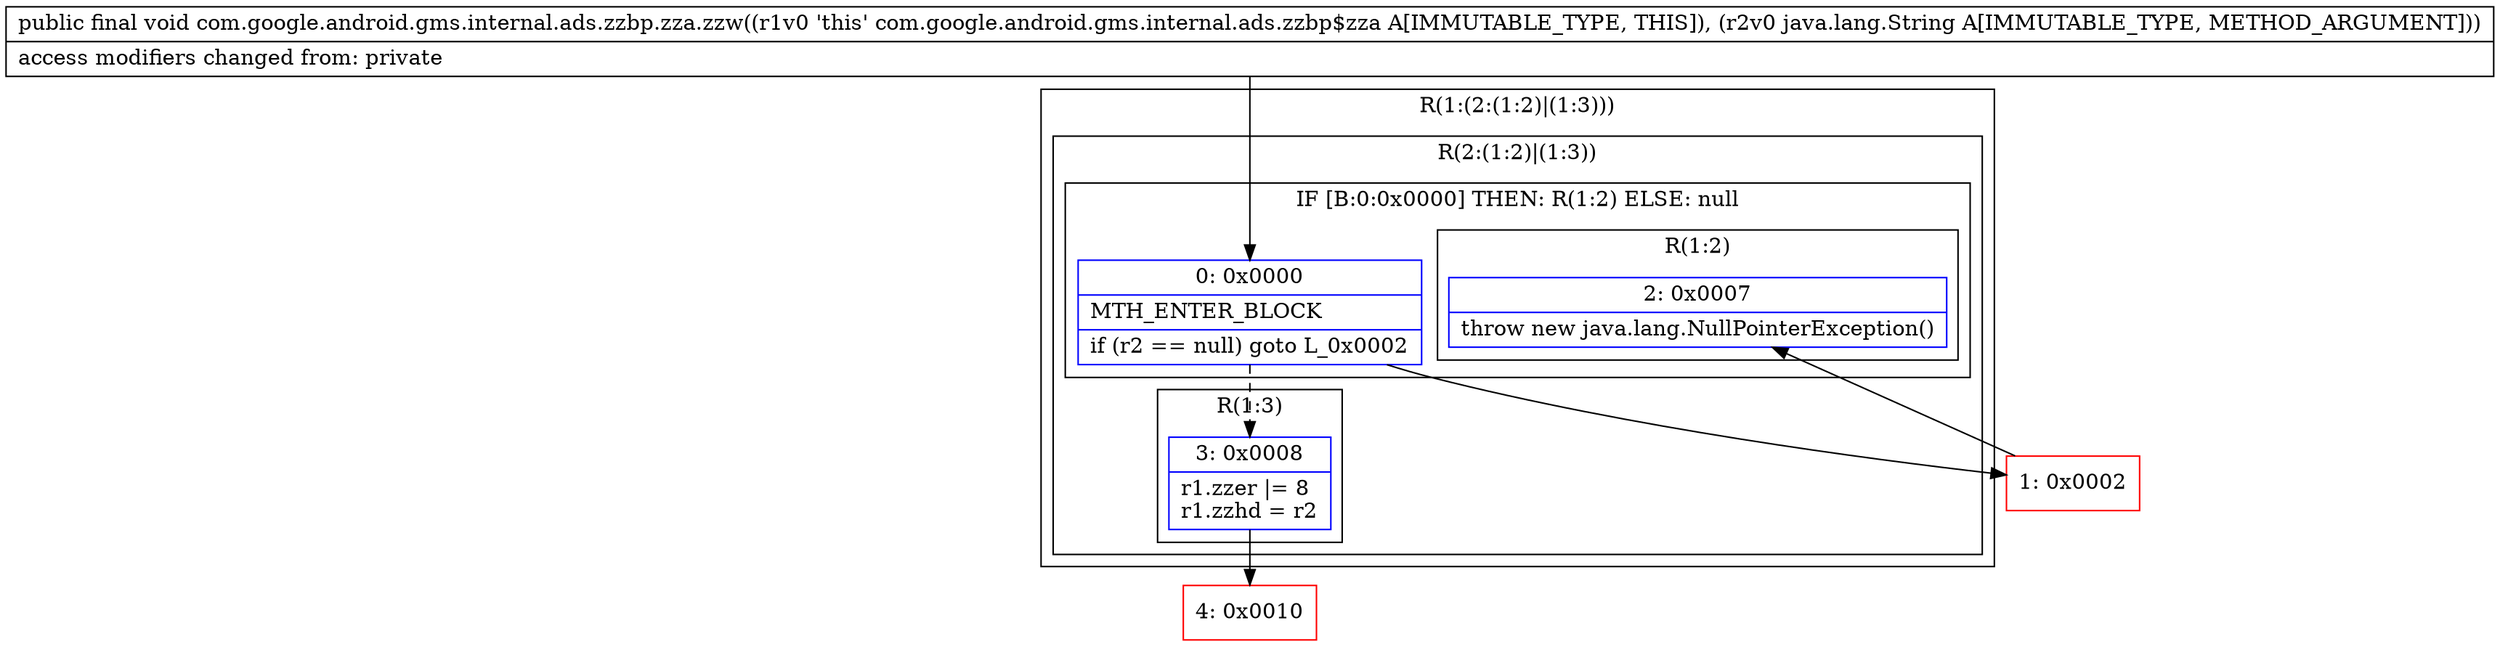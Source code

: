 digraph "CFG forcom.google.android.gms.internal.ads.zzbp.zza.zzw(Ljava\/lang\/String;)V" {
subgraph cluster_Region_1492623726 {
label = "R(1:(2:(1:2)|(1:3)))";
node [shape=record,color=blue];
subgraph cluster_Region_2020180159 {
label = "R(2:(1:2)|(1:3))";
node [shape=record,color=blue];
subgraph cluster_IfRegion_2045156130 {
label = "IF [B:0:0x0000] THEN: R(1:2) ELSE: null";
node [shape=record,color=blue];
Node_0 [shape=record,label="{0\:\ 0x0000|MTH_ENTER_BLOCK\l|if (r2 == null) goto L_0x0002\l}"];
subgraph cluster_Region_303298884 {
label = "R(1:2)";
node [shape=record,color=blue];
Node_2 [shape=record,label="{2\:\ 0x0007|throw new java.lang.NullPointerException()\l}"];
}
}
subgraph cluster_Region_2005587641 {
label = "R(1:3)";
node [shape=record,color=blue];
Node_3 [shape=record,label="{3\:\ 0x0008|r1.zzer \|= 8\lr1.zzhd = r2\l}"];
}
}
}
Node_1 [shape=record,color=red,label="{1\:\ 0x0002}"];
Node_4 [shape=record,color=red,label="{4\:\ 0x0010}"];
MethodNode[shape=record,label="{public final void com.google.android.gms.internal.ads.zzbp.zza.zzw((r1v0 'this' com.google.android.gms.internal.ads.zzbp$zza A[IMMUTABLE_TYPE, THIS]), (r2v0 java.lang.String A[IMMUTABLE_TYPE, METHOD_ARGUMENT]))  | access modifiers changed from: private\l}"];
MethodNode -> Node_0;
Node_0 -> Node_1;
Node_0 -> Node_3[style=dashed];
Node_3 -> Node_4;
Node_1 -> Node_2;
}

